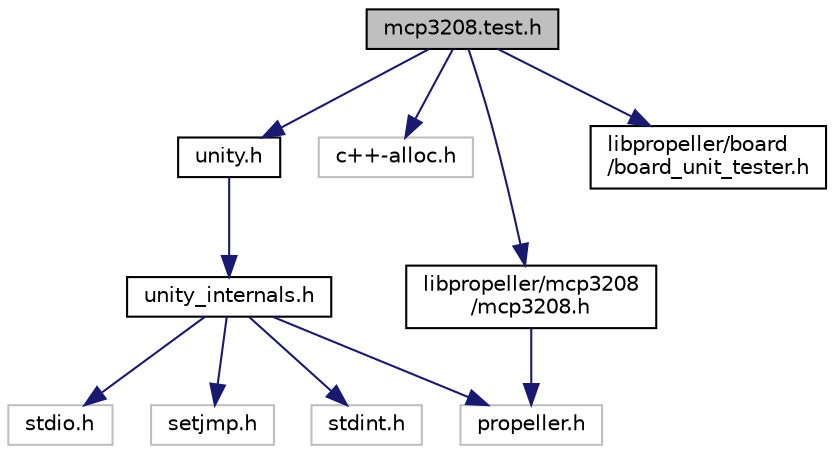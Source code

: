 digraph "mcp3208.test.h"
{
  edge [fontname="Helvetica",fontsize="10",labelfontname="Helvetica",labelfontsize="10"];
  node [fontname="Helvetica",fontsize="10",shape=record];
  Node1 [label="mcp3208.test.h",height=0.2,width=0.4,color="black", fillcolor="grey75", style="filled" fontcolor="black"];
  Node1 -> Node2 [color="midnightblue",fontsize="10",style="solid",fontname="Helvetica"];
  Node2 [label="unity.h",height=0.2,width=0.4,color="black", fillcolor="white", style="filled",URL="$unity_8h.html"];
  Node2 -> Node3 [color="midnightblue",fontsize="10",style="solid",fontname="Helvetica"];
  Node3 [label="unity_internals.h",height=0.2,width=0.4,color="black", fillcolor="white", style="filled",URL="$unity__internals_8h.html"];
  Node3 -> Node4 [color="midnightblue",fontsize="10",style="solid",fontname="Helvetica"];
  Node4 [label="propeller.h",height=0.2,width=0.4,color="grey75", fillcolor="white", style="filled"];
  Node3 -> Node5 [color="midnightblue",fontsize="10",style="solid",fontname="Helvetica"];
  Node5 [label="stdio.h",height=0.2,width=0.4,color="grey75", fillcolor="white", style="filled"];
  Node3 -> Node6 [color="midnightblue",fontsize="10",style="solid",fontname="Helvetica"];
  Node6 [label="setjmp.h",height=0.2,width=0.4,color="grey75", fillcolor="white", style="filled"];
  Node3 -> Node7 [color="midnightblue",fontsize="10",style="solid",fontname="Helvetica"];
  Node7 [label="stdint.h",height=0.2,width=0.4,color="grey75", fillcolor="white", style="filled"];
  Node1 -> Node8 [color="midnightblue",fontsize="10",style="solid",fontname="Helvetica"];
  Node8 [label="c++-alloc.h",height=0.2,width=0.4,color="grey75", fillcolor="white", style="filled"];
  Node1 -> Node9 [color="midnightblue",fontsize="10",style="solid",fontname="Helvetica"];
  Node9 [label="libpropeller/mcp3208\l/mcp3208.h",height=0.2,width=0.4,color="black", fillcolor="white", style="filled",URL="$mcp3208_8h.html"];
  Node9 -> Node4 [color="midnightblue",fontsize="10",style="solid",fontname="Helvetica"];
  Node1 -> Node10 [color="midnightblue",fontsize="10",style="solid",fontname="Helvetica"];
  Node10 [label="libpropeller/board\l/board_unit_tester.h",height=0.2,width=0.4,color="black", fillcolor="white", style="filled",URL="$board__unit__tester_8h.html"];
}
